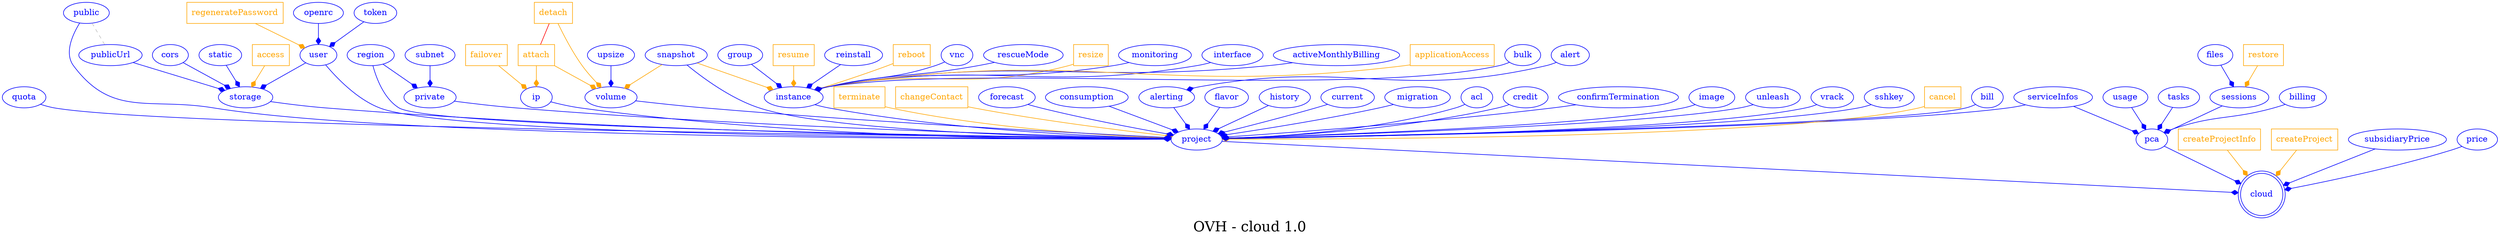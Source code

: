 digraph LexiconGraph {
graph[label="OVH - cloud 1.0", fontsize=24]
splines=true
"cloud" [color=blue, fontcolor=blue, shape=doublecircle]
"pca" -> "cloud" [color=blue, fontcolor=blue, arrowhead=diamond, arrowtail=none]
"pca" [color=blue, fontcolor=blue, shape=ellipse]
"serviceInfos" -> "pca" [color=blue, fontcolor=blue, arrowhead=diamond, arrowtail=none]
"serviceInfos" [color=blue, fontcolor=blue, shape=ellipse]
"usage" -> "pca" [color=blue, fontcolor=blue, arrowhead=diamond, arrowtail=none]
"usage" [color=blue, fontcolor=blue, shape=ellipse]
"tasks" -> "pca" [color=blue, fontcolor=blue, arrowhead=diamond, arrowtail=none]
"tasks" [color=blue, fontcolor=blue, shape=ellipse]
"sessions" -> "pca" [color=blue, fontcolor=blue, arrowhead=diamond, arrowtail=none]
"sessions" [color=blue, fontcolor=blue, shape=ellipse]
"files" -> "sessions" [color=blue, fontcolor=blue, arrowhead=diamond, arrowtail=none]
"files" [color=blue, fontcolor=blue, shape=ellipse]
"restore" [color=orange, fontcolor=orange, shape=box]
"restore" -> "sessions" [color=orange, fontcolor=orange, arrowhead=diamond, arrowtail=none]
"billing" -> "pca" [color=blue, fontcolor=blue, arrowhead=diamond, arrowtail=none]
"billing" [color=blue, fontcolor=blue, shape=ellipse]
"createProjectInfo" [color=orange, fontcolor=orange, shape=box]
"createProjectInfo" -> "cloud" [color=orange, fontcolor=orange, arrowhead=diamond, arrowtail=none]
"createProject" [color=orange, fontcolor=orange, shape=box]
"createProject" -> "cloud" [color=orange, fontcolor=orange, arrowhead=diamond, arrowtail=none]
"project" -> "cloud" [color=blue, fontcolor=blue, arrowhead=diamond, arrowtail=none]
"project" [color=blue, fontcolor=blue, shape=ellipse]
"quota" -> "project" [color=blue, fontcolor=blue, arrowhead=diamond, arrowtail=none]
"quota" [color=blue, fontcolor=blue, shape=ellipse]
"serviceInfos" -> "project" [color=blue, fontcolor=blue, arrowhead=diamond, arrowtail=none]
"public" -> "project" [color=blue, fontcolor=blue, arrowhead=diamond, arrowtail=none]
"public" [color=blue, fontcolor=blue, shape=ellipse]
"private" -> "project" [color=blue, fontcolor=blue, arrowhead=diamond, arrowtail=none]
"private" [color=blue, fontcolor=blue, shape=ellipse]
"region" -> "private" [color=blue, fontcolor=blue, arrowhead=diamond, arrowtail=none]
"region" [color=blue, fontcolor=blue, shape=ellipse]
"subnet" -> "private" [color=blue, fontcolor=blue, arrowhead=diamond, arrowtail=none]
"subnet" [color=blue, fontcolor=blue, shape=ellipse]
"ip" -> "project" [color=blue, fontcolor=blue, arrowhead=diamond, arrowtail=none]
"ip" [color=blue, fontcolor=blue, shape=ellipse]
"failover" [color=orange, fontcolor=orange, shape=box]
"failover" -> "ip" [color=orange, fontcolor=orange, arrowhead=diamond, arrowtail=none]
"attach" [color=orange, fontcolor=orange, shape=box]
"attach" -> "ip" [color=orange, fontcolor=orange, arrowhead=diamond, arrowtail=none]
"detach" -> "attach" [color=red, fontcolor=red, arrowhead=none, arrowtail=none]
"terminate" [color=orange, fontcolor=orange, shape=box]
"terminate" -> "project" [color=orange, fontcolor=orange, arrowhead=diamond, arrowtail=none]
"changeContact" [color=orange, fontcolor=orange, shape=box]
"changeContact" -> "project" [color=orange, fontcolor=orange, arrowhead=diamond, arrowtail=none]
"forecast" -> "project" [color=blue, fontcolor=blue, arrowhead=diamond, arrowtail=none]
"forecast" [color=blue, fontcolor=blue, shape=ellipse]
"user" -> "project" [color=blue, fontcolor=blue, arrowhead=diamond, arrowtail=none]
"user" [color=blue, fontcolor=blue, shape=ellipse]
"regeneratePassword" [color=orange, fontcolor=orange, shape=box]
"regeneratePassword" -> "user" [color=orange, fontcolor=orange, arrowhead=diamond, arrowtail=none]
"openrc" -> "user" [color=blue, fontcolor=blue, arrowhead=diamond, arrowtail=none]
"openrc" [color=blue, fontcolor=blue, shape=ellipse]
"token" -> "user" [color=blue, fontcolor=blue, arrowhead=diamond, arrowtail=none]
"token" [color=blue, fontcolor=blue, shape=ellipse]
"consumption" -> "project" [color=blue, fontcolor=blue, arrowhead=diamond, arrowtail=none]
"consumption" [color=blue, fontcolor=blue, shape=ellipse]
"snapshot" -> "project" [color=blue, fontcolor=blue, arrowhead=diamond, arrowtail=none]
"snapshot" [color=blue, fontcolor=blue, shape=ellipse]
"alerting" -> "project" [color=blue, fontcolor=blue, arrowhead=diamond, arrowtail=none]
"alerting" [color=blue, fontcolor=blue, shape=ellipse]
"alert" -> "alerting" [color=blue, fontcolor=blue, arrowhead=diamond, arrowtail=none]
"alert" [color=blue, fontcolor=blue, shape=ellipse]
"flavor" -> "project" [color=blue, fontcolor=blue, arrowhead=diamond, arrowtail=none]
"flavor" [color=blue, fontcolor=blue, shape=ellipse]
"history" -> "project" [color=blue, fontcolor=blue, arrowhead=diamond, arrowtail=none]
"history" [color=blue, fontcolor=blue, shape=ellipse]
"current" -> "project" [color=blue, fontcolor=blue, arrowhead=diamond, arrowtail=none]
"current" [color=blue, fontcolor=blue, shape=ellipse]
"volume" -> "project" [color=blue, fontcolor=blue, arrowhead=diamond, arrowtail=none]
"volume" [color=blue, fontcolor=blue, shape=ellipse]
"detach" [color=orange, fontcolor=orange, shape=box]
"detach" -> "volume" [color=orange, fontcolor=orange, arrowhead=diamond, arrowtail=none]
"upsize" -> "volume" [color=blue, fontcolor=blue, arrowhead=diamond, arrowtail=none]
"upsize" [color=blue, fontcolor=blue, shape=ellipse]
"snapshot" -> "volume" [color=orange, fontcolor=orange, arrowhead=diamond, arrowtail=none]
"attach" -> "volume" [color=orange, fontcolor=orange, arrowhead=diamond, arrowtail=none]
"migration" -> "project" [color=blue, fontcolor=blue, arrowhead=diamond, arrowtail=none]
"migration" [color=blue, fontcolor=blue, shape=ellipse]
"acl" -> "project" [color=blue, fontcolor=blue, arrowhead=diamond, arrowtail=none]
"acl" [color=blue, fontcolor=blue, shape=ellipse]
"credit" -> "project" [color=blue, fontcolor=blue, arrowhead=diamond, arrowtail=none]
"credit" [color=blue, fontcolor=blue, shape=ellipse]
"region" -> "project" [color=blue, fontcolor=blue, arrowhead=diamond, arrowtail=none]
"confirmTermination" -> "project" [color=blue, fontcolor=blue, arrowhead=diamond, arrowtail=none]
"confirmTermination" [color=blue, fontcolor=blue, shape=ellipse]
"instance" -> "project" [color=blue, fontcolor=blue, arrowhead=diamond, arrowtail=none]
"instance" [color=blue, fontcolor=blue, shape=ellipse]
"group" -> "instance" [color=blue, fontcolor=blue, arrowhead=diamond, arrowtail=none]
"group" [color=blue, fontcolor=blue, shape=ellipse]
"resume" [color=orange, fontcolor=orange, shape=box]
"resume" -> "instance" [color=orange, fontcolor=orange, arrowhead=diamond, arrowtail=none]
"reinstall" -> "instance" [color=blue, fontcolor=blue, arrowhead=diamond, arrowtail=none]
"reinstall" [color=blue, fontcolor=blue, shape=ellipse]
"reboot" [color=orange, fontcolor=orange, shape=box]
"reboot" -> "instance" [color=orange, fontcolor=orange, arrowhead=diamond, arrowtail=none]
"vnc" -> "instance" [color=blue, fontcolor=blue, arrowhead=diamond, arrowtail=none]
"vnc" [color=blue, fontcolor=blue, shape=ellipse]
"rescueMode" -> "instance" [color=blue, fontcolor=blue, arrowhead=diamond, arrowtail=none]
"rescueMode" [color=blue, fontcolor=blue, shape=ellipse]
"resize" [color=orange, fontcolor=orange, shape=box]
"resize" -> "instance" [color=orange, fontcolor=orange, arrowhead=diamond, arrowtail=none]
"monitoring" -> "instance" [color=blue, fontcolor=blue, arrowhead=diamond, arrowtail=none]
"monitoring" [color=blue, fontcolor=blue, shape=ellipse]
"interface" -> "instance" [color=blue, fontcolor=blue, arrowhead=diamond, arrowtail=none]
"interface" [color=blue, fontcolor=blue, shape=ellipse]
"snapshot" -> "instance" [color=orange, fontcolor=orange, arrowhead=diamond, arrowtail=none]
"activeMonthlyBilling" -> "instance" [color=blue, fontcolor=blue, arrowhead=diamond, arrowtail=none]
"activeMonthlyBilling" [color=blue, fontcolor=blue, shape=ellipse]
"applicationAccess" [color=orange, fontcolor=orange, shape=box]
"applicationAccess" -> "instance" [color=orange, fontcolor=orange, arrowhead=diamond, arrowtail=none]
"bulk" -> "instance" [color=blue, fontcolor=blue, arrowhead=diamond, arrowtail=none]
"bulk" [color=blue, fontcolor=blue, shape=ellipse]
"image" -> "project" [color=blue, fontcolor=blue, arrowhead=diamond, arrowtail=none]
"image" [color=blue, fontcolor=blue, shape=ellipse]
"unleash" -> "project" [color=blue, fontcolor=blue, arrowhead=diamond, arrowtail=none]
"unleash" [color=blue, fontcolor=blue, shape=ellipse]
"vrack" -> "project" [color=blue, fontcolor=blue, arrowhead=diamond, arrowtail=none]
"vrack" [color=blue, fontcolor=blue, shape=ellipse]
"sshkey" -> "project" [color=blue, fontcolor=blue, arrowhead=diamond, arrowtail=none]
"sshkey" [color=blue, fontcolor=blue, shape=ellipse]
"cancel" [color=orange, fontcolor=orange, shape=box]
"cancel" -> "project" [color=orange, fontcolor=orange, arrowhead=diamond, arrowtail=none]
"storage" -> "project" [color=blue, fontcolor=blue, arrowhead=diamond, arrowtail=none]
"storage" [color=blue, fontcolor=blue, shape=ellipse]
"cors" -> "storage" [color=blue, fontcolor=blue, arrowhead=diamond, arrowtail=none]
"cors" [color=blue, fontcolor=blue, shape=ellipse]
"user" -> "storage" [color=blue, fontcolor=blue, arrowhead=diamond, arrowtail=none]
"static" -> "storage" [color=blue, fontcolor=blue, arrowhead=diamond, arrowtail=none]
"static" [color=blue, fontcolor=blue, shape=ellipse]
"publicUrl" -> "storage" [color=blue, fontcolor=blue, arrowhead=diamond, arrowtail=none]
"publicUrl" [color=blue, fontcolor=blue, shape=ellipse]
"public" -> "publicUrl" [color=grey, fontcolor=grey, arrowhead=none, arrowtail=none, style=dashed]
"access" [color=orange, fontcolor=orange, shape=box]
"access" -> "storage" [color=orange, fontcolor=orange, arrowhead=diamond, arrowtail=none]
"bill" -> "project" [color=blue, fontcolor=blue, arrowhead=diamond, arrowtail=none]
"bill" [color=blue, fontcolor=blue, shape=ellipse]
"subsidiaryPrice" -> "cloud" [color=blue, fontcolor=blue, arrowhead=diamond, arrowtail=none]
"subsidiaryPrice" [color=blue, fontcolor=blue, shape=ellipse]
"price" -> "cloud" [color=blue, fontcolor=blue, arrowhead=diamond, arrowtail=none]
"price" [color=blue, fontcolor=blue, shape=ellipse]
}

